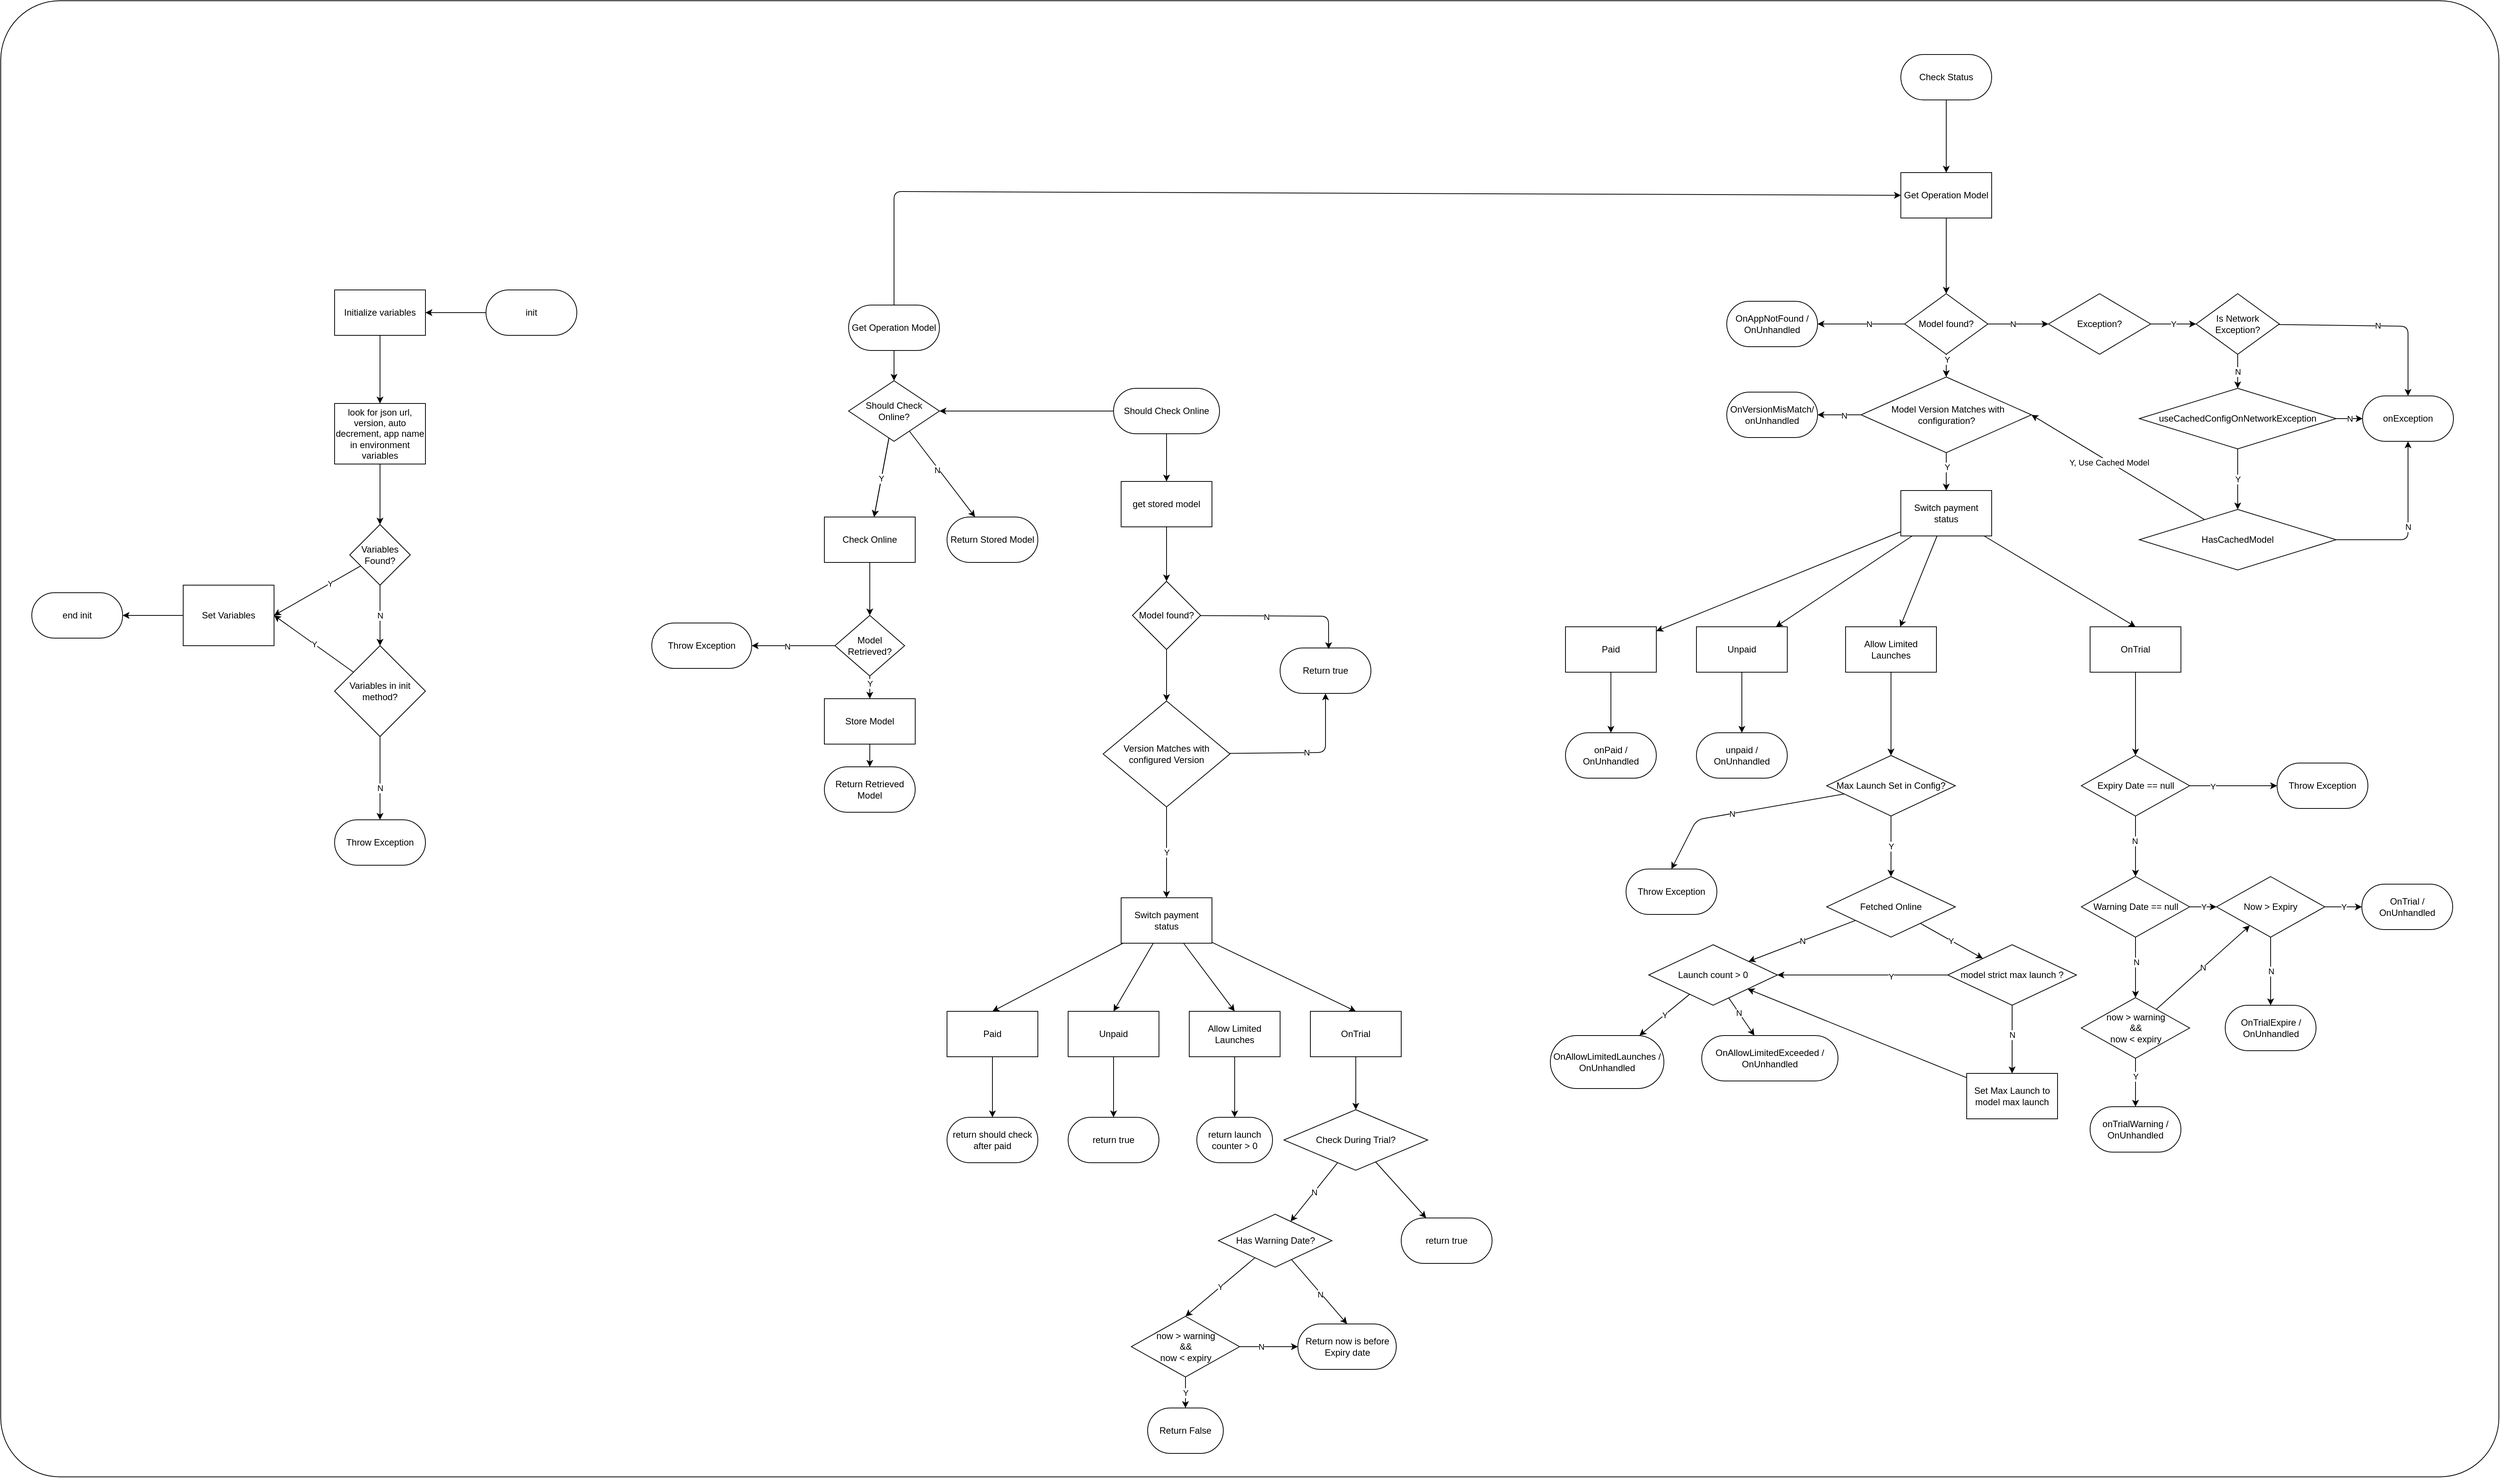 <mxfile>
    <diagram id="ZjWosSbc0qt-aRbJO1f9" name="Page-1">
        <mxGraphModel dx="5650" dy="4135" grid="1" gridSize="10" guides="1" tooltips="1" connect="1" arrows="1" fold="1" page="1" pageScale="1" pageWidth="1654" pageHeight="2336" math="0" shadow="0">
            <root>
                <mxCell id="0"/>
                <mxCell id="1" parent="0"/>
                <mxCell id="563" value="" style="group" parent="1" vertex="1" connectable="0">
                    <mxGeometry y="240" width="3300" height="1950" as="geometry"/>
                </mxCell>
                <mxCell id="562" value="" style="rounded=1;whiteSpace=wrap;html=1;arcSize=4;" parent="563" vertex="1">
                    <mxGeometry width="3300" height="1950" as="geometry"/>
                </mxCell>
                <mxCell id="561" value="" style="group" parent="563" vertex="1" connectable="0">
                    <mxGeometry x="41" y="71" width="3199" height="1848" as="geometry"/>
                </mxCell>
                <mxCell id="245" value="look for json url, version, auto decrement, app name in environment variables" style="whiteSpace=wrap;html=1;container=0;" parent="561" vertex="1">
                    <mxGeometry x="400" y="461" width="120" height="80" as="geometry"/>
                </mxCell>
                <mxCell id="247" value="Variables Found?" style="rhombus;whiteSpace=wrap;html=1;container=0;" parent="561" vertex="1">
                    <mxGeometry x="420" y="621" width="80" height="80" as="geometry"/>
                </mxCell>
                <mxCell id="248" value="" style="edgeStyle=none;html=1;" parent="561" source="245" target="247" edge="1">
                    <mxGeometry relative="1" as="geometry"/>
                </mxCell>
                <mxCell id="251" value="Set Variables" style="whiteSpace=wrap;html=1;container=0;" parent="561" vertex="1">
                    <mxGeometry x="200" y="701" width="120" height="80" as="geometry"/>
                </mxCell>
                <mxCell id="252" value="" style="edgeStyle=none;html=1;entryX=1;entryY=0.5;entryDx=0;entryDy=0;" parent="561" source="247" target="251" edge="1">
                    <mxGeometry relative="1" as="geometry"/>
                </mxCell>
                <mxCell id="364" value="Y" style="edgeLabel;html=1;align=center;verticalAlign=middle;resizable=0;points=[];container=0;" parent="252" vertex="1" connectable="0">
                    <mxGeometry x="-0.297" relative="1" as="geometry">
                        <mxPoint as="offset"/>
                    </mxGeometry>
                </mxCell>
                <mxCell id="256" value="Y" style="edgeStyle=none;html=1;entryX=1;entryY=0.5;entryDx=0;entryDy=0;" parent="561" source="254" target="251" edge="1">
                    <mxGeometry relative="1" as="geometry"/>
                </mxCell>
                <mxCell id="254" value="Variables in init method?" style="rhombus;whiteSpace=wrap;html=1;container=0;" parent="561" vertex="1">
                    <mxGeometry x="400" y="781" width="120" height="120" as="geometry"/>
                </mxCell>
                <mxCell id="255" value="N" style="edgeStyle=none;html=1;" parent="561" source="247" target="254" edge="1">
                    <mxGeometry relative="1" as="geometry"/>
                </mxCell>
                <mxCell id="263" value="end init" style="rounded=1;whiteSpace=wrap;html=1;arcSize=50;container=0;" parent="561" vertex="1">
                    <mxGeometry y="711" width="120" height="60" as="geometry"/>
                </mxCell>
                <mxCell id="264" value="" style="edgeStyle=none;html=1;" parent="561" source="251" target="263" edge="1">
                    <mxGeometry relative="1" as="geometry"/>
                </mxCell>
                <mxCell id="265" value="init" style="rounded=1;whiteSpace=wrap;html=1;arcSize=50;container=0;" parent="561" vertex="1">
                    <mxGeometry x="600" y="311" width="120" height="60" as="geometry"/>
                </mxCell>
                <mxCell id="271" style="edgeStyle=none;html=1;" parent="561" source="269" target="245" edge="1">
                    <mxGeometry relative="1" as="geometry"/>
                </mxCell>
                <mxCell id="269" value="Initialize variables" style="rounded=0;whiteSpace=wrap;html=1;container=0;" parent="561" vertex="1">
                    <mxGeometry x="400" y="311" width="120" height="60" as="geometry"/>
                </mxCell>
                <mxCell id="270" style="edgeStyle=none;html=1;" parent="561" source="265" target="269" edge="1">
                    <mxGeometry relative="1" as="geometry"/>
                </mxCell>
                <mxCell id="272" value="Throw Exception" style="rounded=1;whiteSpace=wrap;html=1;arcSize=50;container=0;" parent="561" vertex="1">
                    <mxGeometry x="400" y="1011" width="120" height="60" as="geometry"/>
                </mxCell>
                <mxCell id="273" value="" style="edgeStyle=none;html=1;" parent="561" source="254" target="272" edge="1">
                    <mxGeometry relative="1" as="geometry"/>
                </mxCell>
                <mxCell id="383" value="N" style="edgeLabel;html=1;align=center;verticalAlign=middle;resizable=0;points=[];container=0;" parent="273" vertex="1" connectable="0">
                    <mxGeometry x="0.224" relative="1" as="geometry">
                        <mxPoint as="offset"/>
                    </mxGeometry>
                </mxCell>
                <mxCell id="274" value="Should Check Online" style="rounded=1;whiteSpace=wrap;html=1;arcSize=50;container=0;" parent="561" vertex="1">
                    <mxGeometry x="1429" y="441" width="140" height="60" as="geometry"/>
                </mxCell>
                <mxCell id="277" value="get stored model" style="rounded=1;whiteSpace=wrap;html=1;arcSize=0;container=0;" parent="561" vertex="1">
                    <mxGeometry x="1439" y="564" width="120" height="60" as="geometry"/>
                </mxCell>
                <mxCell id="279" style="edgeStyle=none;html=1;" parent="561" source="274" target="277" edge="1">
                    <mxGeometry relative="1" as="geometry"/>
                </mxCell>
                <mxCell id="280" value="Model found?" style="rhombus;whiteSpace=wrap;html=1;rounded=1;arcSize=0;container=0;" parent="561" vertex="1">
                    <mxGeometry x="1454" y="696" width="90" height="90" as="geometry"/>
                </mxCell>
                <mxCell id="281" value="" style="edgeStyle=none;html=1;" parent="561" source="277" target="280" edge="1">
                    <mxGeometry relative="1" as="geometry"/>
                </mxCell>
                <mxCell id="282" value="Return true" style="whiteSpace=wrap;html=1;rounded=1;arcSize=50;container=0;" parent="561" vertex="1">
                    <mxGeometry x="1649" y="784" width="120" height="60" as="geometry"/>
                </mxCell>
                <mxCell id="390" style="edgeStyle=none;html=1;entryX=0.534;entryY=0.024;entryDx=0;entryDy=0;entryPerimeter=0;" parent="561" source="280" target="282" edge="1">
                    <mxGeometry relative="1" as="geometry">
                        <Array as="points">
                            <mxPoint x="1713" y="742"/>
                        </Array>
                    </mxGeometry>
                </mxCell>
                <mxCell id="394" value="N" style="edgeLabel;html=1;align=center;verticalAlign=middle;resizable=0;points=[];container=0;" parent="390" vertex="1" connectable="0">
                    <mxGeometry x="-0.182" y="-1" relative="1" as="geometry">
                        <mxPoint as="offset"/>
                    </mxGeometry>
                </mxCell>
                <mxCell id="391" value="N" style="edgeStyle=none;html=1;entryX=0.5;entryY=1;entryDx=0;entryDy=0;" parent="561" source="287" target="282" edge="1">
                    <mxGeometry relative="1" as="geometry">
                        <Array as="points">
                            <mxPoint x="1709" y="922"/>
                        </Array>
                    </mxGeometry>
                </mxCell>
                <mxCell id="287" value="Version Matches with configured Version" style="rhombus;whiteSpace=wrap;html=1;rounded=1;arcSize=0;container=0;" parent="561" vertex="1">
                    <mxGeometry x="1415.25" y="854" width="167.5" height="140" as="geometry"/>
                </mxCell>
                <mxCell id="288" value="" style="edgeStyle=none;html=1;" parent="561" source="280" target="287" edge="1">
                    <mxGeometry relative="1" as="geometry"/>
                </mxCell>
                <mxCell id="291" value="Switch payment status" style="whiteSpace=wrap;html=1;rounded=1;arcSize=0;container=0;" parent="561" vertex="1">
                    <mxGeometry x="1439" y="1114" width="120" height="60" as="geometry"/>
                </mxCell>
                <mxCell id="292" value="Y" style="edgeStyle=none;html=1;" parent="561" source="287" target="291" edge="1">
                    <mxGeometry relative="1" as="geometry"/>
                </mxCell>
                <mxCell id="293" value="Paid" style="whiteSpace=wrap;html=1;rounded=1;arcSize=0;container=0;" parent="561" vertex="1">
                    <mxGeometry x="1209" y="1264" width="120" height="60" as="geometry"/>
                </mxCell>
                <mxCell id="307" style="edgeStyle=none;html=1;entryX=0.5;entryY=0;entryDx=0;entryDy=0;" parent="561" source="291" target="293" edge="1">
                    <mxGeometry relative="1" as="geometry"/>
                </mxCell>
                <mxCell id="295" value="Unpaid" style="whiteSpace=wrap;html=1;rounded=1;arcSize=0;container=0;" parent="561" vertex="1">
                    <mxGeometry x="1369" y="1264" width="120" height="60" as="geometry"/>
                </mxCell>
                <mxCell id="308" style="edgeStyle=none;html=1;entryX=0.5;entryY=0;entryDx=0;entryDy=0;" parent="561" source="291" target="295" edge="1">
                    <mxGeometry relative="1" as="geometry"/>
                </mxCell>
                <mxCell id="300" value="Allow Limited Launches" style="rounded=0;whiteSpace=wrap;html=1;container=0;" parent="561" vertex="1">
                    <mxGeometry x="1529" y="1264" width="120" height="60" as="geometry"/>
                </mxCell>
                <mxCell id="309" style="edgeStyle=none;html=1;entryX=0.5;entryY=0;entryDx=0;entryDy=0;" parent="561" source="291" target="300" edge="1">
                    <mxGeometry relative="1" as="geometry"/>
                </mxCell>
                <mxCell id="302" value="OnTrial" style="rounded=0;whiteSpace=wrap;html=1;container=0;" parent="561" vertex="1">
                    <mxGeometry x="1689" y="1264" width="120" height="60" as="geometry"/>
                </mxCell>
                <mxCell id="310" style="edgeStyle=none;html=1;entryX=0.5;entryY=0;entryDx=0;entryDy=0;" parent="561" source="291" target="302" edge="1">
                    <mxGeometry relative="1" as="geometry"/>
                </mxCell>
                <mxCell id="317" value="return should check after paid" style="whiteSpace=wrap;html=1;rounded=1;arcSize=50;container=0;" parent="561" vertex="1">
                    <mxGeometry x="1209" y="1404" width="120" height="60" as="geometry"/>
                </mxCell>
                <mxCell id="318" value="" style="edgeStyle=none;html=1;" parent="561" source="293" target="317" edge="1">
                    <mxGeometry relative="1" as="geometry"/>
                </mxCell>
                <mxCell id="319" value="return true" style="whiteSpace=wrap;html=1;rounded=1;arcSize=50;container=0;" parent="561" vertex="1">
                    <mxGeometry x="1369" y="1404" width="120" height="60" as="geometry"/>
                </mxCell>
                <mxCell id="320" value="" style="edgeStyle=none;html=1;" parent="561" source="295" target="319" edge="1">
                    <mxGeometry relative="1" as="geometry"/>
                </mxCell>
                <mxCell id="327" value="return launch counter &amp;gt; 0" style="whiteSpace=wrap;html=1;rounded=1;arcSize=50;container=0;" parent="561" vertex="1">
                    <mxGeometry x="1539" y="1404" width="100" height="60" as="geometry"/>
                </mxCell>
                <mxCell id="334" style="edgeStyle=none;html=1;" parent="561" source="300" target="327" edge="1">
                    <mxGeometry relative="1" as="geometry"/>
                </mxCell>
                <mxCell id="336" value="Has Warning Date?" style="rhombus;whiteSpace=wrap;html=1;rounded=0;container=0;" parent="561" vertex="1">
                    <mxGeometry x="1567.5" y="1532" width="150" height="70" as="geometry"/>
                </mxCell>
                <mxCell id="346" value="Return now is before Expiry date" style="rounded=1;whiteSpace=wrap;html=1;arcSize=50;container=0;" parent="561" vertex="1">
                    <mxGeometry x="1672.5" y="1677" width="130" height="60" as="geometry"/>
                </mxCell>
                <mxCell id="347" style="edgeStyle=none;html=1;entryX=0.5;entryY=0;entryDx=0;entryDy=0;" parent="561" source="336" target="346" edge="1">
                    <mxGeometry relative="1" as="geometry"/>
                </mxCell>
                <mxCell id="348" value="N" style="edgeLabel;html=1;align=center;verticalAlign=middle;resizable=0;points=[];container=0;" parent="347" vertex="1" connectable="0">
                    <mxGeometry x="0.062" y="-1" relative="1" as="geometry">
                        <mxPoint as="offset"/>
                    </mxGeometry>
                </mxCell>
                <mxCell id="365" value="Get Operation Model" style="rounded=1;whiteSpace=wrap;html=1;arcSize=50;container=0;" parent="561" vertex="1">
                    <mxGeometry x="1079" y="331" width="120" height="60" as="geometry"/>
                </mxCell>
                <mxCell id="366" value="Should Check Online?" style="rhombus;whiteSpace=wrap;html=1;container=0;" parent="561" vertex="1">
                    <mxGeometry x="1079" y="431" width="120" height="80" as="geometry"/>
                </mxCell>
                <mxCell id="548" style="edgeStyle=none;html=1;" parent="561" source="274" target="366" edge="1">
                    <mxGeometry relative="1" as="geometry"/>
                </mxCell>
                <mxCell id="367" value="" style="edgeStyle=none;html=1;" parent="561" source="365" target="366" edge="1">
                    <mxGeometry relative="1" as="geometry"/>
                </mxCell>
                <mxCell id="369" value="Check Online" style="rounded=1;whiteSpace=wrap;html=1;arcSize=0;container=0;" parent="561" vertex="1">
                    <mxGeometry x="1047" y="611" width="120" height="60" as="geometry"/>
                </mxCell>
                <mxCell id="370" value="" style="edgeStyle=none;html=1;" parent="561" source="366" target="369" edge="1">
                    <mxGeometry relative="1" as="geometry"/>
                </mxCell>
                <mxCell id="371" value="" style="edgeStyle=none;html=1;" parent="561" source="366" target="369" edge="1">
                    <mxGeometry relative="1" as="geometry"/>
                </mxCell>
                <mxCell id="375" value="Y" style="edgeLabel;html=1;align=center;verticalAlign=middle;resizable=0;points=[];container=0;" parent="371" vertex="1" connectable="0">
                    <mxGeometry x="0.023" relative="1" as="geometry">
                        <mxPoint as="offset"/>
                    </mxGeometry>
                </mxCell>
                <mxCell id="372" value="Return Stored Model" style="rounded=1;whiteSpace=wrap;html=1;arcSize=50;container=0;" parent="561" vertex="1">
                    <mxGeometry x="1209" y="611" width="120" height="60" as="geometry"/>
                </mxCell>
                <mxCell id="373" value="" style="edgeStyle=none;html=1;" parent="561" source="366" target="372" edge="1">
                    <mxGeometry relative="1" as="geometry"/>
                </mxCell>
                <mxCell id="374" value="N" style="edgeLabel;html=1;align=center;verticalAlign=middle;resizable=0;points=[];container=0;" parent="373" vertex="1" connectable="0">
                    <mxGeometry x="-0.12" y="-2" relative="1" as="geometry">
                        <mxPoint as="offset"/>
                    </mxGeometry>
                </mxCell>
                <mxCell id="376" value="Model Retrieved?" style="rhombus;whiteSpace=wrap;html=1;rounded=1;arcSize=0;container=0;" parent="561" vertex="1">
                    <mxGeometry x="1061" y="741" width="92" height="80" as="geometry"/>
                </mxCell>
                <mxCell id="377" value="" style="edgeStyle=none;html=1;" parent="561" source="369" target="376" edge="1">
                    <mxGeometry relative="1" as="geometry"/>
                </mxCell>
                <mxCell id="378" value="Return Retrieved Model" style="rounded=1;whiteSpace=wrap;html=1;arcSize=50;container=0;" parent="561" vertex="1">
                    <mxGeometry x="1047" y="941" width="120" height="60" as="geometry"/>
                </mxCell>
                <mxCell id="381" value="Throw Exception" style="whiteSpace=wrap;html=1;rounded=1;arcSize=50;container=0;" parent="561" vertex="1">
                    <mxGeometry x="819" y="751" width="132" height="60" as="geometry"/>
                </mxCell>
                <mxCell id="382" value="" style="edgeStyle=none;html=1;" parent="561" source="376" target="381" edge="1">
                    <mxGeometry relative="1" as="geometry"/>
                </mxCell>
                <mxCell id="410" value="N" style="edgeLabel;html=1;align=center;verticalAlign=middle;resizable=0;points=[];container=0;" parent="382" vertex="1" connectable="0">
                    <mxGeometry x="0.141" y="1" relative="1" as="geometry">
                        <mxPoint as="offset"/>
                    </mxGeometry>
                </mxCell>
                <mxCell id="384" value="Check Status" style="rounded=1;whiteSpace=wrap;html=1;arcSize=50;container=0;" parent="561" vertex="1">
                    <mxGeometry x="2469" width="120" height="60" as="geometry"/>
                </mxCell>
                <mxCell id="386" value="Get Operation Model" style="rounded=0;whiteSpace=wrap;html=1;container=0;" parent="561" vertex="1">
                    <mxGeometry x="2469" y="156" width="120" height="60" as="geometry"/>
                </mxCell>
                <mxCell id="387" style="edgeStyle=none;html=1;entryX=0;entryY=0.5;entryDx=0;entryDy=0;" parent="561" source="365" target="386" edge="1">
                    <mxGeometry relative="1" as="geometry">
                        <Array as="points">
                            <mxPoint x="1139" y="181"/>
                        </Array>
                    </mxGeometry>
                </mxCell>
                <mxCell id="388" style="edgeStyle=none;html=1;" parent="561" source="384" target="386" edge="1">
                    <mxGeometry relative="1" as="geometry"/>
                </mxCell>
                <mxCell id="396" value="Model found?" style="rhombus;whiteSpace=wrap;html=1;container=0;" parent="561" vertex="1">
                    <mxGeometry x="2474" y="316" width="110" height="80" as="geometry"/>
                </mxCell>
                <mxCell id="397" style="edgeStyle=none;html=1;" parent="561" source="386" target="396" edge="1">
                    <mxGeometry relative="1" as="geometry"/>
                </mxCell>
                <mxCell id="398" value="OnAppNotFound / OnUnhandled" style="rounded=1;whiteSpace=wrap;html=1;arcSize=50;container=0;" parent="561" vertex="1">
                    <mxGeometry x="2239" y="326" width="120" height="60" as="geometry"/>
                </mxCell>
                <mxCell id="399" value="" style="edgeStyle=none;html=1;" parent="561" source="396" target="398" edge="1">
                    <mxGeometry relative="1" as="geometry"/>
                </mxCell>
                <mxCell id="426" value="N" style="edgeLabel;html=1;align=center;verticalAlign=middle;resizable=0;points=[];container=0;" parent="399" vertex="1" connectable="0">
                    <mxGeometry x="-0.186" relative="1" as="geometry">
                        <mxPoint as="offset"/>
                    </mxGeometry>
                </mxCell>
                <mxCell id="413" value="" style="edgeStyle=none;html=1;" parent="561" source="411" target="378" edge="1">
                    <mxGeometry relative="1" as="geometry"/>
                </mxCell>
                <mxCell id="411" value="Store Model" style="whiteSpace=wrap;html=1;rounded=1;arcSize=0;container=0;" parent="561" vertex="1">
                    <mxGeometry x="1047" y="851" width="120" height="60" as="geometry"/>
                </mxCell>
                <mxCell id="412" value="" style="edgeStyle=none;html=1;" parent="561" source="376" target="411" edge="1">
                    <mxGeometry relative="1" as="geometry"/>
                </mxCell>
                <mxCell id="414" value="Y" style="edgeLabel;html=1;align=center;verticalAlign=middle;resizable=0;points=[];container=0;" parent="412" vertex="1" connectable="0">
                    <mxGeometry x="-0.321" relative="1" as="geometry">
                        <mxPoint as="offset"/>
                    </mxGeometry>
                </mxCell>
                <mxCell id="415" value="Switch payment status" style="whiteSpace=wrap;html=1;rounded=1;arcSize=0;container=0;" parent="561" vertex="1">
                    <mxGeometry x="2469" y="576" width="120" height="60" as="geometry"/>
                </mxCell>
                <mxCell id="416" value="Paid" style="whiteSpace=wrap;html=1;rounded=1;arcSize=0;container=0;" parent="561" vertex="1">
                    <mxGeometry x="2026" y="756" width="120" height="60" as="geometry"/>
                </mxCell>
                <mxCell id="428" style="edgeStyle=none;html=1;" parent="561" source="415" target="416" edge="1">
                    <mxGeometry relative="1" as="geometry"/>
                </mxCell>
                <mxCell id="417" value="Unpaid" style="whiteSpace=wrap;html=1;rounded=1;arcSize=0;container=0;" parent="561" vertex="1">
                    <mxGeometry x="2199" y="756" width="120" height="60" as="geometry"/>
                </mxCell>
                <mxCell id="429" style="edgeStyle=none;html=1;" parent="561" source="415" target="417" edge="1">
                    <mxGeometry relative="1" as="geometry"/>
                </mxCell>
                <mxCell id="418" value="Allow Limited Launches" style="rounded=0;whiteSpace=wrap;html=1;container=0;" parent="561" vertex="1">
                    <mxGeometry x="2396" y="756" width="120" height="60" as="geometry"/>
                </mxCell>
                <mxCell id="430" style="edgeStyle=none;html=1;" parent="561" source="415" target="418" edge="1">
                    <mxGeometry relative="1" as="geometry"/>
                </mxCell>
                <mxCell id="419" value="OnTrial" style="rounded=0;whiteSpace=wrap;html=1;container=0;" parent="561" vertex="1">
                    <mxGeometry x="2719" y="756" width="120" height="60" as="geometry"/>
                </mxCell>
                <mxCell id="431" style="edgeStyle=none;html=1;entryX=0.5;entryY=0;entryDx=0;entryDy=0;" parent="561" source="415" target="419" edge="1">
                    <mxGeometry relative="1" as="geometry"/>
                </mxCell>
                <mxCell id="420" value="onPaid / OnUnhandled" style="whiteSpace=wrap;html=1;rounded=1;arcSize=50;container=0;" parent="561" vertex="1">
                    <mxGeometry x="2026" y="896" width="120" height="60" as="geometry"/>
                </mxCell>
                <mxCell id="432" style="edgeStyle=none;html=1;" parent="561" source="416" target="420" edge="1">
                    <mxGeometry relative="1" as="geometry"/>
                </mxCell>
                <mxCell id="421" value="unpaid / OnUnhandled" style="whiteSpace=wrap;html=1;rounded=1;arcSize=50;container=0;" parent="561" vertex="1">
                    <mxGeometry x="2199" y="896" width="120" height="60" as="geometry"/>
                </mxCell>
                <mxCell id="433" style="edgeStyle=none;html=1;" parent="561" source="417" target="421" edge="1">
                    <mxGeometry relative="1" as="geometry"/>
                </mxCell>
                <mxCell id="434" value="Max Launch Set in Config?" style="rhombus;whiteSpace=wrap;html=1;container=0;" parent="561" vertex="1">
                    <mxGeometry x="2371" y="926" width="170" height="80" as="geometry"/>
                </mxCell>
                <mxCell id="435" style="edgeStyle=none;html=1;entryX=0.5;entryY=0;entryDx=0;entryDy=0;" parent="561" source="418" target="434" edge="1">
                    <mxGeometry relative="1" as="geometry"/>
                </mxCell>
                <mxCell id="437" value="Throw Exception" style="rounded=1;whiteSpace=wrap;html=1;arcSize=50;container=0;" parent="561" vertex="1">
                    <mxGeometry x="2106" y="1076" width="120" height="60" as="geometry"/>
                </mxCell>
                <mxCell id="439" style="edgeStyle=none;html=1;entryX=0.5;entryY=0;entryDx=0;entryDy=0;" parent="561" source="434" target="437" edge="1">
                    <mxGeometry relative="1" as="geometry">
                        <Array as="points">
                            <mxPoint x="2199" y="1011"/>
                        </Array>
                    </mxGeometry>
                </mxCell>
                <mxCell id="440" value="N" style="edgeLabel;html=1;align=center;verticalAlign=middle;resizable=0;points=[];container=0;" parent="439" vertex="1" connectable="0">
                    <mxGeometry x="0.112" relative="1" as="geometry">
                        <mxPoint as="offset"/>
                    </mxGeometry>
                </mxCell>
                <mxCell id="441" value="Fetched Online" style="rhombus;whiteSpace=wrap;html=1;container=0;" parent="561" vertex="1">
                    <mxGeometry x="2371" y="1086" width="170" height="80" as="geometry"/>
                </mxCell>
                <mxCell id="442" value="Y" style="edgeStyle=none;html=1;" parent="561" source="434" target="441" edge="1">
                    <mxGeometry relative="1" as="geometry"/>
                </mxCell>
                <mxCell id="446" value="Launch count &amp;gt; 0" style="rhombus;whiteSpace=wrap;html=1;container=0;" parent="561" vertex="1">
                    <mxGeometry x="2136" y="1176" width="170" height="80" as="geometry"/>
                </mxCell>
                <mxCell id="447" value="N" style="edgeStyle=none;html=1;" parent="561" source="441" target="446" edge="1">
                    <mxGeometry relative="1" as="geometry"/>
                </mxCell>
                <mxCell id="449" value="OnAllowLimitedLaunches / OnUnhandled" style="rounded=1;whiteSpace=wrap;html=1;arcSize=50;container=0;" parent="561" vertex="1">
                    <mxGeometry x="2006" y="1296" width="150" height="70" as="geometry"/>
                </mxCell>
                <mxCell id="450" value="Y" style="edgeStyle=none;html=1;" parent="561" source="446" target="449" edge="1">
                    <mxGeometry relative="1" as="geometry"/>
                </mxCell>
                <mxCell id="454" value="" style="edgeStyle=none;html=1;" parent="561" source="452" target="415" edge="1">
                    <mxGeometry relative="1" as="geometry"/>
                </mxCell>
                <mxCell id="460" value="Y" style="edgeLabel;html=1;align=center;verticalAlign=middle;resizable=0;points=[];container=0;" parent="454" vertex="1" connectable="0">
                    <mxGeometry x="-0.245" y="1" relative="1" as="geometry">
                        <mxPoint as="offset"/>
                    </mxGeometry>
                </mxCell>
                <mxCell id="452" value="&amp;nbsp;Model Version Matches with configuration?" style="rhombus;whiteSpace=wrap;html=1;container=0;" parent="561" vertex="1">
                    <mxGeometry x="2416.5" y="426" width="225" height="100" as="geometry"/>
                </mxCell>
                <mxCell id="453" value="" style="edgeStyle=none;html=1;" parent="561" source="396" target="452" edge="1">
                    <mxGeometry relative="1" as="geometry"/>
                </mxCell>
                <mxCell id="456" value="Y" style="edgeLabel;html=1;align=center;verticalAlign=middle;resizable=0;points=[];container=0;" parent="453" vertex="1" connectable="0">
                    <mxGeometry x="-0.578" y="1" relative="1" as="geometry">
                        <mxPoint as="offset"/>
                    </mxGeometry>
                </mxCell>
                <mxCell id="457" value="OnVersionMisMatch/ onUnhandled" style="rounded=1;whiteSpace=wrap;html=1;arcSize=50;container=0;" parent="561" vertex="1">
                    <mxGeometry x="2239" y="446" width="120" height="60" as="geometry"/>
                </mxCell>
                <mxCell id="458" value="" style="edgeStyle=none;html=1;" parent="561" source="452" target="457" edge="1">
                    <mxGeometry relative="1" as="geometry"/>
                </mxCell>
                <mxCell id="459" value="N" style="edgeLabel;html=1;align=center;verticalAlign=middle;resizable=0;points=[];container=0;" parent="458" vertex="1" connectable="0">
                    <mxGeometry x="-0.223" y="1" relative="1" as="geometry">
                        <mxPoint as="offset"/>
                    </mxGeometry>
                </mxCell>
                <mxCell id="469" style="edgeStyle=none;html=1;entryX=1;entryY=0.5;entryDx=0;entryDy=0;" parent="561" source="461" target="446" edge="1">
                    <mxGeometry relative="1" as="geometry"/>
                </mxCell>
                <mxCell id="470" value="Y" style="edgeLabel;html=1;align=center;verticalAlign=middle;resizable=0;points=[];container=0;" parent="469" vertex="1" connectable="0">
                    <mxGeometry x="-0.327" y="2" relative="1" as="geometry">
                        <mxPoint as="offset"/>
                    </mxGeometry>
                </mxCell>
                <mxCell id="461" value="model strict max launch ?" style="rhombus;whiteSpace=wrap;html=1;container=0;" parent="561" vertex="1">
                    <mxGeometry x="2531" y="1176" width="170" height="80" as="geometry"/>
                </mxCell>
                <mxCell id="462" value="" style="edgeStyle=none;html=1;" parent="561" source="441" target="461" edge="1">
                    <mxGeometry relative="1" as="geometry"/>
                </mxCell>
                <mxCell id="565" value="Y" style="edgeLabel;html=1;align=center;verticalAlign=middle;resizable=0;points=[];" vertex="1" connectable="0" parent="462">
                    <mxGeometry x="-0.018" relative="1" as="geometry">
                        <mxPoint as="offset"/>
                    </mxGeometry>
                </mxCell>
                <mxCell id="468" style="edgeStyle=none;html=1;" parent="561" source="463" target="446" edge="1">
                    <mxGeometry relative="1" as="geometry"/>
                </mxCell>
                <mxCell id="463" value="Set Max Launch to model max launch" style="whiteSpace=wrap;html=1;container=0;" parent="561" vertex="1">
                    <mxGeometry x="2556" y="1346" width="120" height="60" as="geometry"/>
                </mxCell>
                <mxCell id="464" value="" style="edgeStyle=none;html=1;" parent="561" source="461" target="463" edge="1">
                    <mxGeometry relative="1" as="geometry"/>
                </mxCell>
                <mxCell id="467" value="N" style="edgeLabel;html=1;align=center;verticalAlign=middle;resizable=0;points=[];container=0;" parent="464" vertex="1" connectable="0">
                    <mxGeometry x="-0.131" relative="1" as="geometry">
                        <mxPoint as="offset"/>
                    </mxGeometry>
                </mxCell>
                <mxCell id="471" value="OnAllowLimitedExceeded / OnUnhandled" style="rounded=1;whiteSpace=wrap;html=1;arcSize=50;container=0;" parent="561" vertex="1">
                    <mxGeometry x="2206" y="1296" width="180" height="60" as="geometry"/>
                </mxCell>
                <mxCell id="472" value="" style="edgeStyle=none;html=1;" parent="561" source="446" target="471" edge="1">
                    <mxGeometry relative="1" as="geometry"/>
                </mxCell>
                <mxCell id="564" value="N" style="edgeLabel;html=1;align=center;verticalAlign=middle;resizable=0;points=[];" vertex="1" connectable="0" parent="472">
                    <mxGeometry x="-0.232" relative="1" as="geometry">
                        <mxPoint as="offset"/>
                    </mxGeometry>
                </mxCell>
                <mxCell id="473" value="Expiry Date == null" style="rhombus;whiteSpace=wrap;html=1;rounded=0;container=0;" parent="561" vertex="1">
                    <mxGeometry x="2707.5" y="926" width="143" height="80" as="geometry"/>
                </mxCell>
                <mxCell id="474" value="" style="edgeStyle=none;html=1;" parent="561" source="419" target="473" edge="1">
                    <mxGeometry relative="1" as="geometry"/>
                </mxCell>
                <mxCell id="483" value="Throw Exception" style="rounded=1;whiteSpace=wrap;html=1;arcSize=50;container=0;" parent="561" vertex="1">
                    <mxGeometry x="2966" y="936" width="120" height="60" as="geometry"/>
                </mxCell>
                <mxCell id="484" value="" style="edgeStyle=none;html=1;" parent="561" source="473" target="483" edge="1">
                    <mxGeometry relative="1" as="geometry"/>
                </mxCell>
                <mxCell id="485" value="Y" style="edgeLabel;html=1;align=center;verticalAlign=middle;resizable=0;points=[];container=0;" parent="484" vertex="1" connectable="0">
                    <mxGeometry x="-0.476" y="-1" relative="1" as="geometry">
                        <mxPoint as="offset"/>
                    </mxGeometry>
                </mxCell>
                <mxCell id="486" value="Warning Date == null" style="rhombus;whiteSpace=wrap;html=1;rounded=0;container=0;" parent="561" vertex="1">
                    <mxGeometry x="2707.5" y="1086" width="143" height="80" as="geometry"/>
                </mxCell>
                <mxCell id="487" value="" style="edgeStyle=none;html=1;" parent="561" source="473" target="486" edge="1">
                    <mxGeometry relative="1" as="geometry"/>
                </mxCell>
                <mxCell id="488" value="N" style="edgeLabel;html=1;align=center;verticalAlign=middle;resizable=0;points=[];container=0;" parent="487" vertex="1" connectable="0">
                    <mxGeometry x="-0.189" y="-1" relative="1" as="geometry">
                        <mxPoint as="offset"/>
                    </mxGeometry>
                </mxCell>
                <mxCell id="489" value="Now &amp;gt; Expiry" style="rhombus;whiteSpace=wrap;html=1;rounded=0;container=0;" parent="561" vertex="1">
                    <mxGeometry x="2886" y="1086" width="143" height="80" as="geometry"/>
                </mxCell>
                <mxCell id="490" value="Y" style="edgeStyle=none;html=1;" parent="561" source="486" target="489" edge="1">
                    <mxGeometry relative="1" as="geometry"/>
                </mxCell>
                <mxCell id="491" value="OnTrial / OnUnhandled" style="rounded=1;whiteSpace=wrap;html=1;arcSize=50;container=0;" parent="561" vertex="1">
                    <mxGeometry x="3078" y="1096" width="120" height="60" as="geometry"/>
                </mxCell>
                <mxCell id="493" value="Y" style="edgeStyle=none;html=1;" parent="561" source="489" target="491" edge="1">
                    <mxGeometry relative="1" as="geometry"/>
                </mxCell>
                <mxCell id="496" value="&lt;span style=&quot;font-weight: normal;&quot;&gt;OnTrialExpire / OnUnhandled&lt;/span&gt;" style="rounded=1;whiteSpace=wrap;html=1;arcSize=50;fontStyle=1;container=0;" parent="561" vertex="1">
                    <mxGeometry x="2897.5" y="1256" width="120" height="60" as="geometry"/>
                </mxCell>
                <mxCell id="497" value="N" style="edgeStyle=none;html=1;" parent="561" source="489" target="496" edge="1">
                    <mxGeometry relative="1" as="geometry"/>
                </mxCell>
                <mxCell id="504" value="N" style="edgeStyle=none;html=1;" parent="561" source="498" target="489" edge="1">
                    <mxGeometry relative="1" as="geometry"/>
                </mxCell>
                <mxCell id="498" value="now &amp;gt; warning&lt;br&gt;&amp;amp;&amp;amp;&lt;br&gt;now &amp;lt; expiry" style="rhombus;whiteSpace=wrap;html=1;rounded=0;container=0;" parent="561" vertex="1">
                    <mxGeometry x="2707.5" y="1246" width="143" height="80" as="geometry"/>
                </mxCell>
                <mxCell id="499" value="" style="edgeStyle=none;html=1;" parent="561" source="486" target="498" edge="1">
                    <mxGeometry relative="1" as="geometry"/>
                </mxCell>
                <mxCell id="503" value="N" style="edgeLabel;html=1;align=center;verticalAlign=middle;resizable=0;points=[];container=0;" parent="499" vertex="1" connectable="0">
                    <mxGeometry x="-0.174" y="1" relative="1" as="geometry">
                        <mxPoint as="offset"/>
                    </mxGeometry>
                </mxCell>
                <mxCell id="500" value="&lt;span style=&quot;font-weight: normal;&quot;&gt;onTrialWarning / OnUnhandled&lt;/span&gt;" style="rounded=1;whiteSpace=wrap;html=1;arcSize=50;fontStyle=1;container=0;" parent="561" vertex="1">
                    <mxGeometry x="2719" y="1390" width="120" height="60" as="geometry"/>
                </mxCell>
                <mxCell id="501" value="" style="edgeStyle=none;html=1;" parent="561" source="498" target="500" edge="1">
                    <mxGeometry relative="1" as="geometry"/>
                </mxCell>
                <mxCell id="502" value="Y" style="edgeLabel;html=1;align=center;verticalAlign=middle;resizable=0;points=[];container=0;" parent="501" vertex="1" connectable="0">
                    <mxGeometry x="-0.256" relative="1" as="geometry">
                        <mxPoint as="offset"/>
                    </mxGeometry>
                </mxCell>
                <mxCell id="512" value="" style="edgeStyle=none;html=1;" parent="561" source="509" target="346" edge="1">
                    <mxGeometry relative="1" as="geometry"/>
                </mxCell>
                <mxCell id="513" value="N" style="edgeLabel;html=1;align=center;verticalAlign=middle;resizable=0;points=[];container=0;" parent="512" vertex="1" connectable="0">
                    <mxGeometry x="-0.257" relative="1" as="geometry">
                        <mxPoint as="offset"/>
                    </mxGeometry>
                </mxCell>
                <mxCell id="509" value="now &amp;gt; warning&lt;br&gt;&amp;amp;&amp;amp;&lt;br&gt;now &amp;lt; expiry" style="rhombus;whiteSpace=wrap;html=1;rounded=0;container=0;" parent="561" vertex="1">
                    <mxGeometry x="1452.5" y="1667" width="143" height="80" as="geometry"/>
                </mxCell>
                <mxCell id="511" value="Y" style="edgeStyle=none;html=1;entryX=0.5;entryY=0;entryDx=0;entryDy=0;" parent="561" source="336" target="509" edge="1">
                    <mxGeometry relative="1" as="geometry"/>
                </mxCell>
                <mxCell id="516" value="Return False" style="whiteSpace=wrap;html=1;rounded=1;arcSize=50;container=0;" parent="561" vertex="1">
                    <mxGeometry x="1474" y="1788" width="100" height="60" as="geometry"/>
                </mxCell>
                <mxCell id="517" value="Y" style="edgeStyle=none;html=1;" parent="561" source="509" target="516" edge="1">
                    <mxGeometry relative="1" as="geometry"/>
                </mxCell>
                <mxCell id="523" value="Exception?" style="rhombus;whiteSpace=wrap;html=1;container=0;" parent="561" vertex="1">
                    <mxGeometry x="2664" y="316" width="135" height="80" as="geometry"/>
                </mxCell>
                <mxCell id="524" value="" style="edgeStyle=none;html=1;" parent="561" source="396" target="523" edge="1">
                    <mxGeometry relative="1" as="geometry"/>
                </mxCell>
                <mxCell id="529" value="N" style="edgeLabel;html=1;align=center;verticalAlign=middle;resizable=0;points=[];container=0;" parent="524" vertex="1" connectable="0">
                    <mxGeometry x="-0.182" relative="1" as="geometry">
                        <mxPoint as="offset"/>
                    </mxGeometry>
                </mxCell>
                <mxCell id="530" value="Is Network Exception?" style="rhombus;whiteSpace=wrap;html=1;container=0;" parent="561" vertex="1">
                    <mxGeometry x="2859" y="316" width="110" height="80" as="geometry"/>
                </mxCell>
                <mxCell id="531" value="Y" style="edgeStyle=none;html=1;" parent="561" source="523" target="530" edge="1">
                    <mxGeometry relative="1" as="geometry"/>
                </mxCell>
                <mxCell id="532" value="useCachedConfigOnNetworkException" style="rhombus;whiteSpace=wrap;html=1;container=0;" parent="561" vertex="1">
                    <mxGeometry x="2784" y="441" width="260" height="80" as="geometry"/>
                </mxCell>
                <mxCell id="533" value="N" style="edgeStyle=none;html=1;" parent="561" source="530" target="532" edge="1">
                    <mxGeometry relative="1" as="geometry"/>
                </mxCell>
                <mxCell id="537" style="edgeStyle=none;html=1;entryX=1;entryY=0.5;entryDx=0;entryDy=0;" parent="561" source="535" target="452" edge="1">
                    <mxGeometry relative="1" as="geometry"/>
                </mxCell>
                <mxCell id="538" value="Y, Use Cached Model" style="edgeLabel;html=1;align=center;verticalAlign=middle;resizable=0;points=[];container=0;" parent="537" vertex="1" connectable="0">
                    <mxGeometry x="0.104" y="1" relative="1" as="geometry">
                        <mxPoint as="offset"/>
                    </mxGeometry>
                </mxCell>
                <mxCell id="535" value="HasCachedModel" style="rhombus;whiteSpace=wrap;html=1;container=0;" parent="561" vertex="1">
                    <mxGeometry x="2784" y="601" width="260" height="80" as="geometry"/>
                </mxCell>
                <mxCell id="536" value="Y" style="edgeStyle=none;html=1;" parent="561" source="532" target="535" edge="1">
                    <mxGeometry relative="1" as="geometry"/>
                </mxCell>
                <mxCell id="539" value="onException" style="rounded=1;whiteSpace=wrap;html=1;arcSize=50;container=0;" parent="561" vertex="1">
                    <mxGeometry x="3079" y="451" width="120" height="60" as="geometry"/>
                </mxCell>
                <mxCell id="540" value="N" style="edgeStyle=none;html=1;entryX=0.5;entryY=0;entryDx=0;entryDy=0;" parent="561" source="530" target="539" edge="1">
                    <mxGeometry relative="1" as="geometry">
                        <Array as="points">
                            <mxPoint x="3139" y="359"/>
                        </Array>
                    </mxGeometry>
                </mxCell>
                <mxCell id="541" value="N" style="edgeStyle=none;html=1;" parent="561" source="532" target="539" edge="1">
                    <mxGeometry relative="1" as="geometry"/>
                </mxCell>
                <mxCell id="542" value="N" style="edgeStyle=none;html=1;entryX=0.5;entryY=1;entryDx=0;entryDy=0;" parent="561" source="535" target="539" edge="1">
                    <mxGeometry relative="1" as="geometry">
                        <Array as="points">
                            <mxPoint x="3139" y="641"/>
                        </Array>
                    </mxGeometry>
                </mxCell>
                <mxCell id="555" value="N" style="edgeStyle=none;html=1;" parent="561" source="553" target="336" edge="1">
                    <mxGeometry relative="1" as="geometry"/>
                </mxCell>
                <mxCell id="553" value="Check During Trial?" style="rhombus;whiteSpace=wrap;html=1;rounded=0;container=0;" parent="561" vertex="1">
                    <mxGeometry x="1654" y="1394" width="190" height="80" as="geometry"/>
                </mxCell>
                <mxCell id="554" value="" style="edgeStyle=none;html=1;" parent="561" source="302" target="553" edge="1">
                    <mxGeometry relative="1" as="geometry"/>
                </mxCell>
                <mxCell id="556" value="return true" style="whiteSpace=wrap;html=1;rounded=1;arcSize=50;container=0;" parent="561" vertex="1">
                    <mxGeometry x="1809" y="1537" width="120" height="60" as="geometry"/>
                </mxCell>
                <mxCell id="557" style="edgeStyle=none;html=1;" parent="561" source="553" target="556" edge="1">
                    <mxGeometry relative="1" as="geometry"/>
                </mxCell>
            </root>
        </mxGraphModel>
    </diagram>
</mxfile>